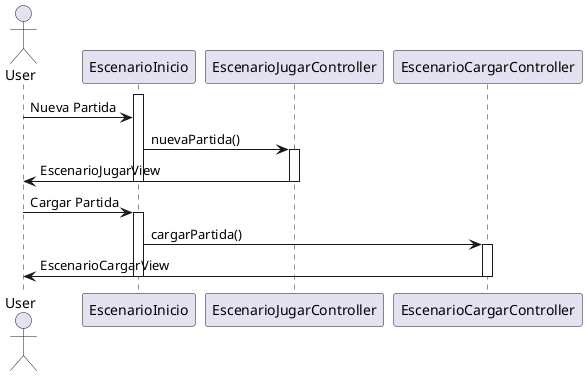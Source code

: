 @startuml
'https://plantuml.com/sequence-diagram

actor User
participant EscenarioInicio
participant EscenarioJugarController
participant EscenarioCargarController

activate EscenarioInicio
User -> EscenarioInicio: Nueva Partida


EscenarioInicio -> EscenarioJugarController: nuevaPartida()
activate EscenarioJugarController
EscenarioJugarController -> User: EscenarioJugarView
deactivate EscenarioInicio
deactivate EscenarioJugarController

User -> EscenarioInicio: Cargar Partida
activate EscenarioInicio
EscenarioInicio -> EscenarioCargarController: cargarPartida()
activate EscenarioCargarController
EscenarioCargarController -> User: EscenarioCargarView
deactivate EscenarioCargarController

deactivate EscenarioInicio
deactivate EscenarioCargarController
@enduml